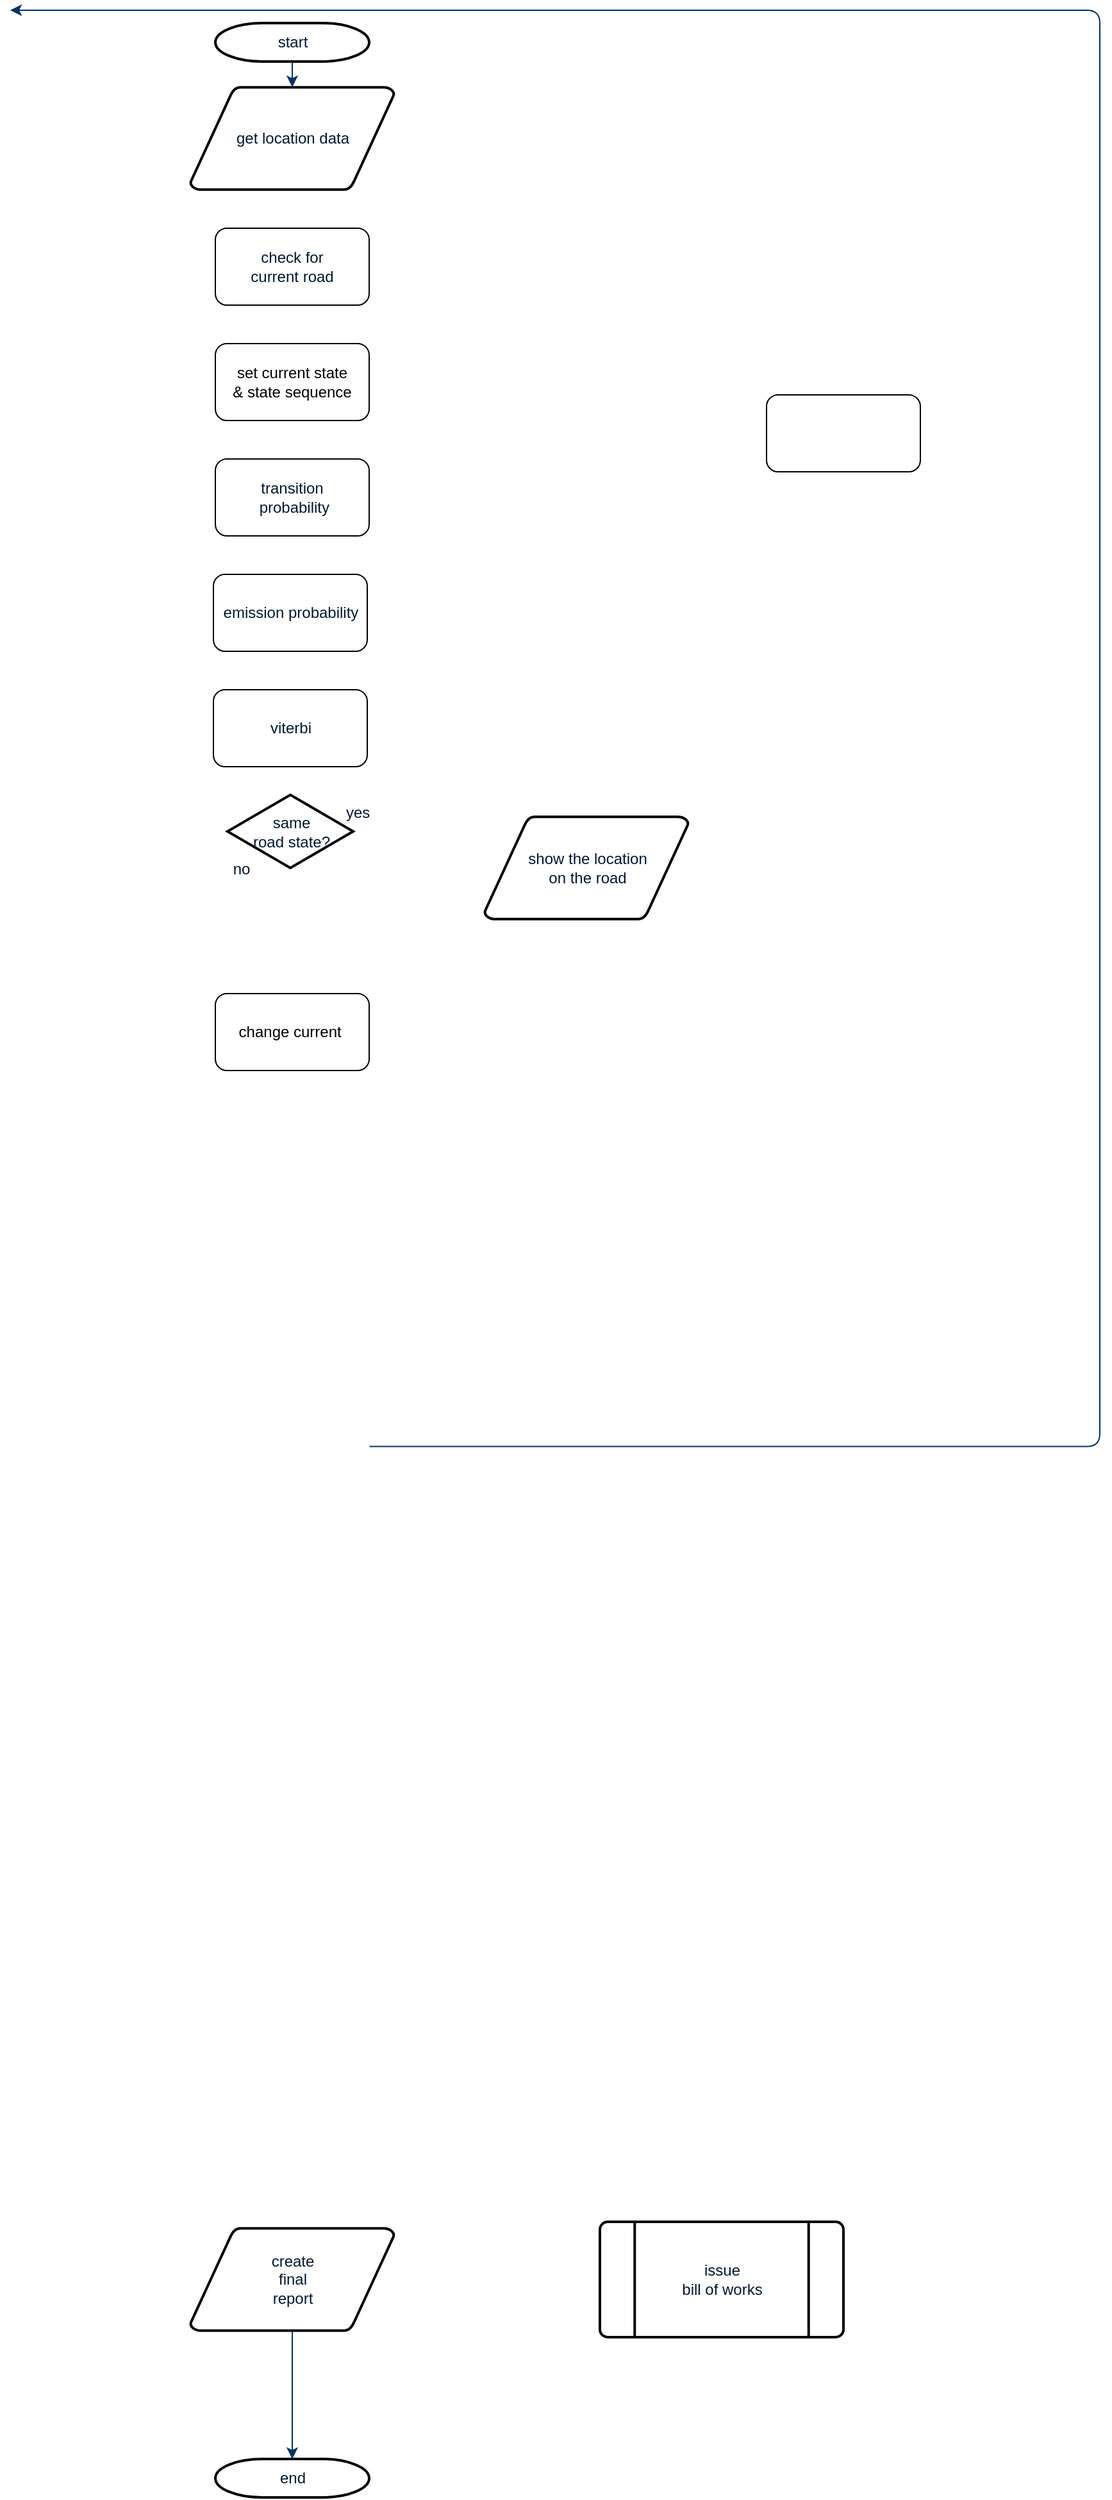<mxfile version="12.1.9" type="github" pages="1"><diagram id="6a731a19-8d31-9384-78a2-239565b7b9f0" name="Page-1"><mxGraphModel dx="1280" dy="638" grid="1" gridSize="10" guides="1" tooltips="1" connect="1" arrows="1" fold="1" page="1" pageScale="1" pageWidth="1169" pageHeight="827" background="#ffffff" math="0" shadow="0"><root><mxCell id="0"/><mxCell id="1" parent="0"/><mxCell id="2" value="start" style="shape=mxgraph.flowchart.terminator;fillColor=#FFFFFF;strokeColor=#000000;strokeWidth=2;gradientColor=none;gradientDirection=north;fontColor=#001933;fontStyle=0;html=1;" parent="1" vertex="1"><mxGeometry x="260" y="10" width="120" height="30" as="geometry"/></mxCell><mxCell id="3" value="get location data" style="shape=mxgraph.flowchart.data;fillColor=#FFFFFF;strokeColor=#000000;strokeWidth=2;gradientColor=none;gradientDirection=north;fontColor=#001933;fontStyle=0;html=1;" parent="1" vertex="1"><mxGeometry x="240.5" y="60" width="159" height="80" as="geometry"/></mxCell><mxCell id="qD44LH4xJsnaG0KL7WGG-77" style="edgeStyle=orthogonalEdgeStyle;rounded=0;orthogonalLoop=1;jettySize=auto;html=1;exitX=0.905;exitY=0.5;exitDx=0;exitDy=0;exitPerimeter=0;entryX=0.167;entryY=0.492;entryDx=0;entryDy=0;entryPerimeter=0;strokeColor=none;" edge="1" parent="1" source="qD44LH4xJsnaG0KL7WGG-97"><mxGeometry relative="1" as="geometry"><mxPoint x="540" y="420.333" as="targetPoint"/></mxGeometry></mxCell><mxCell id="6" value="same &lt;br&gt;road state?" style="shape=mxgraph.flowchart.decision;fillColor=#FFFFFF;strokeColor=#000000;strokeWidth=2;gradientColor=none;gradientDirection=north;fontColor=#001933;fontStyle=0;html=1;" parent="1" vertex="1"><mxGeometry x="269.5" y="612" width="98" height="57" as="geometry"/></mxCell><mxCell id="7" style="fontColor=#001933;fontStyle=1;strokeColor=#003366;strokeWidth=1;html=1;" parent="1" source="2" target="3" edge="1"><mxGeometry relative="1" as="geometry"/></mxCell><mxCell id="11" value="yes" style="text;fontColor=#001933;fontStyle=0;html=1;strokeColor=none;gradientColor=none;fillColor=none;strokeWidth=2;" parent="1" vertex="1"><mxGeometry x="360" y="612" width="40" height="26" as="geometry"/></mxCell><mxCell id="14" value="no" style="text;fontColor=#001933;fontStyle=0;html=1;strokeColor=none;gradientColor=none;fillColor=none;strokeWidth=2;align=center;" parent="1" vertex="1"><mxGeometry x="260" y="656" width="40" height="26" as="geometry"/></mxCell><mxCell id="38" value="create&#10;final&#10;report" style="shape=mxgraph.flowchart.data;fillColor=#FFFFFF;strokeColor=#000000;strokeWidth=2;gradientColor=none;gradientDirection=north;fontColor=#001933;fontStyle=0;html=1;" parent="1" vertex="1"><mxGeometry x="240.5" y="1730" width="159" height="80" as="geometry"/></mxCell><mxCell id="39" value="issue&#10;bill of works" style="shape=mxgraph.flowchart.predefined_process;fillColor=#FFFFFF;strokeColor=#000000;strokeWidth=2;gradientColor=none;gradientDirection=north;fontColor=#001933;fontStyle=0;html=1;" parent="1" vertex="1"><mxGeometry x="560" y="1725" width="190" height="90" as="geometry"/></mxCell><mxCell id="40" value="end" style="shape=mxgraph.flowchart.terminator;fillColor=#FFFFFF;strokeColor=#000000;strokeWidth=2;gradientColor=none;gradientDirection=north;fontColor=#001933;fontStyle=0;html=1;" parent="1" vertex="1"><mxGeometry x="260" y="1910" width="120" height="30" as="geometry"/></mxCell><mxCell id="43" value="" style="edgeStyle=elbowEdgeStyle;elbow=vertical;exitX=0.5;exitY=1;exitPerimeter=0;entryX=0.5;entryY=0;entryPerimeter=0;fontColor=#001933;fontStyle=1;strokeColor=#003366;strokeWidth=1;html=1;" parent="1" source="38" target="40" edge="1"><mxGeometry width="100" height="100" as="geometry"><mxPoint y="100" as="sourcePoint"/><mxPoint x="100" as="targetPoint"/></mxGeometry></mxCell><mxCell id="45" value="" style="edgeStyle=elbowEdgeStyle;elbow=horizontal;exitX=1;exitY=0.5;exitPerimeter=0;entryX=0.905;entryY=0.5;entryPerimeter=0;fontColor=#001933;fontStyle=1;strokeColor=#003366;strokeWidth=1;html=1;" parent="1" target="34" edge="1"><mxGeometry width="100" height="100" as="geometry"><mxPoint x="380.286" y="1120.286" as="sourcePoint"/><mxPoint x="100" as="targetPoint"/><Array as="points"><mxPoint x="950" y="1320"/></Array></mxGeometry></mxCell><mxCell id="qD44LH4xJsnaG0KL7WGG-79" value="&lt;span style=&quot;color: rgb(0 , 25 , 51)&quot;&gt;check for&lt;/span&gt;&lt;br style=&quot;color: rgb(0 , 25 , 51)&quot;&gt;&lt;span style=&quot;color: rgb(0 , 25 , 51)&quot;&gt;current road&lt;/span&gt;" style="rounded=1;whiteSpace=wrap;html=1;" vertex="1" parent="1"><mxGeometry x="260" y="170" width="120" height="60" as="geometry"/></mxCell><mxCell id="qD44LH4xJsnaG0KL7WGG-84" value="change current&amp;nbsp;" style="rounded=1;whiteSpace=wrap;html=1;" vertex="1" parent="1"><mxGeometry x="260" y="767" width="120" height="60" as="geometry"/></mxCell><mxCell id="qD44LH4xJsnaG0KL7WGG-87" value="" style="rounded=1;whiteSpace=wrap;html=1;" vertex="1" parent="1"><mxGeometry x="690" y="300" width="120" height="60" as="geometry"/></mxCell><mxCell id="qD44LH4xJsnaG0KL7WGG-89" value="&lt;span style=&quot;color: rgb(0 , 25 , 51) ; white-space: normal&quot;&gt;transition&lt;/span&gt;&lt;br style=&quot;color: rgb(0 , 25 , 51) ; white-space: normal&quot;&gt;&lt;span style=&quot;color: rgb(0 , 25 , 51) ; white-space: normal&quot;&gt;&amp;nbsp;probability&lt;/span&gt;" style="rounded=1;whiteSpace=wrap;html=1;" vertex="1" parent="1"><mxGeometry x="260" y="350" width="120" height="60" as="geometry"/></mxCell><mxCell id="qD44LH4xJsnaG0KL7WGG-90" style="edgeStyle=orthogonalEdgeStyle;rounded=0;orthogonalLoop=1;jettySize=auto;html=1;exitX=0.905;exitY=0.5;exitDx=0;exitDy=0;exitPerimeter=0;entryX=0.167;entryY=0.492;entryDx=0;entryDy=0;entryPerimeter=0;strokeColor=none;" edge="1" parent="1" target="qD44LH4xJsnaG0KL7WGG-89"><mxGeometry relative="1" as="geometry"><mxPoint x="385" y="420.333" as="sourcePoint"/><mxPoint x="540" y="420.333" as="targetPoint"/></mxGeometry></mxCell><mxCell id="qD44LH4xJsnaG0KL7WGG-91" value="&lt;font color=&quot;#001933&quot;&gt;viterbi&lt;/font&gt;" style="rounded=1;whiteSpace=wrap;html=1;" vertex="1" parent="1"><mxGeometry x="258.5" y="530" width="120" height="60" as="geometry"/></mxCell><mxCell id="qD44LH4xJsnaG0KL7WGG-92" value="show the location&lt;br&gt;on the road" style="shape=mxgraph.flowchart.data;fillColor=#FFFFFF;strokeColor=#000000;strokeWidth=2;gradientColor=none;gradientDirection=north;fontColor=#001933;fontStyle=0;html=1;" vertex="1" parent="1"><mxGeometry x="470" y="629" width="159" height="80" as="geometry"/></mxCell><mxCell id="qD44LH4xJsnaG0KL7WGG-96" value="set current state&lt;br&gt;&amp;amp; state sequence" style="rounded=1;whiteSpace=wrap;html=1;" vertex="1" parent="1"><mxGeometry x="260" y="260" width="120" height="60" as="geometry"/></mxCell><mxCell id="qD44LH4xJsnaG0KL7WGG-97" value="&lt;span style=&quot;white-space: normal ; color: rgb(0 , 25 , 51)&quot;&gt;emission probability&lt;/span&gt;" style="rounded=1;whiteSpace=wrap;html=1;" vertex="1" parent="1"><mxGeometry x="258.5" y="440" width="120" height="60" as="geometry"/></mxCell><mxCell id="qD44LH4xJsnaG0KL7WGG-98" style="edgeStyle=orthogonalEdgeStyle;rounded=0;orthogonalLoop=1;jettySize=auto;html=1;exitX=0.905;exitY=0.5;exitDx=0;exitDy=0;exitPerimeter=0;entryX=0.167;entryY=0.492;entryDx=0;entryDy=0;entryPerimeter=0;strokeColor=none;" edge="1" parent="1" source="qD44LH4xJsnaG0KL7WGG-89" target="qD44LH4xJsnaG0KL7WGG-97"><mxGeometry relative="1" as="geometry"><mxPoint x="268.333" y="390.333" as="sourcePoint"/><mxPoint x="540" y="420.333" as="targetPoint"/></mxGeometry></mxCell></root></mxGraphModel></diagram></mxfile>